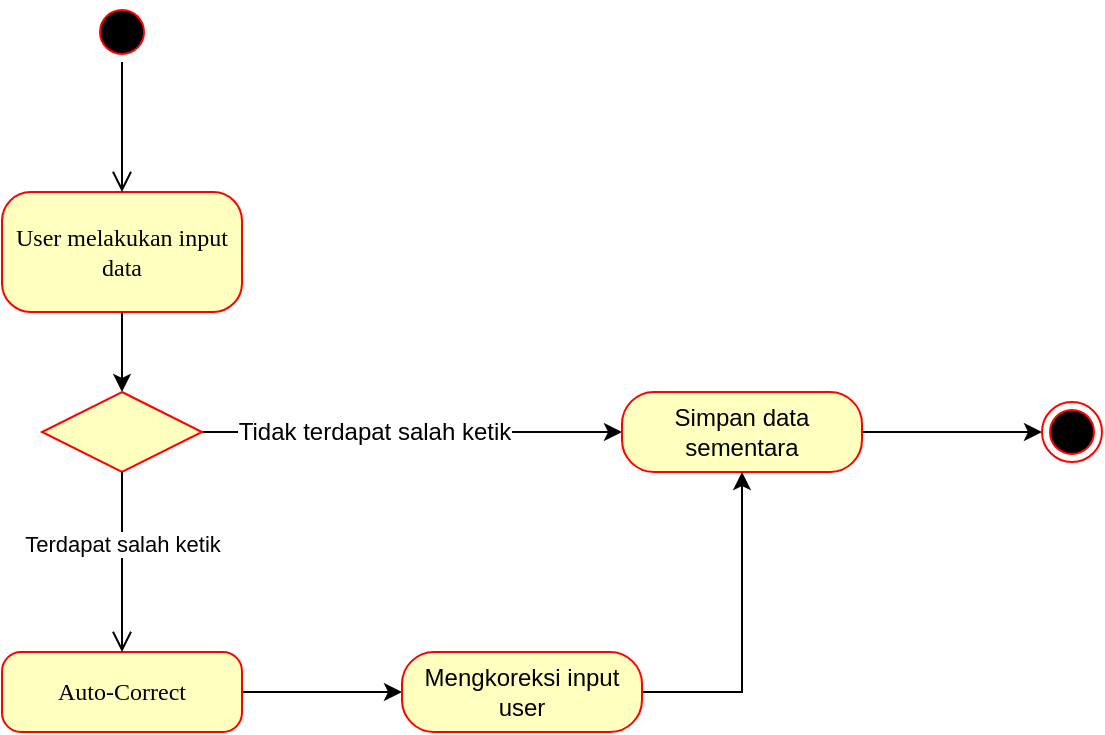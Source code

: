 <mxfile version="12.7.4" type="github">
  <diagram name="Page-1" id="58cdce13-f638-feb5-8d6f-7d28b1aa9fa0">
    <mxGraphModel dx="898" dy="482" grid="1" gridSize="10" guides="1" tooltips="1" connect="1" arrows="1" fold="1" page="1" pageScale="1" pageWidth="1100" pageHeight="850" background="#ffffff" math="0" shadow="0">
      <root>
        <mxCell id="0" />
        <mxCell id="1" parent="0" />
        <mxCell id="nzN_dOYvO_QeSlVahfRb-22" style="edgeStyle=orthogonalEdgeStyle;rounded=0;orthogonalLoop=1;jettySize=auto;html=1;exitX=0.5;exitY=1;exitDx=0;exitDy=0;entryX=0.5;entryY=0;entryDx=0;entryDy=0;" edge="1" parent="1" source="nzN_dOYvO_QeSlVahfRb-23" target="nzN_dOYvO_QeSlVahfRb-30">
          <mxGeometry relative="1" as="geometry" />
        </mxCell>
        <mxCell id="nzN_dOYvO_QeSlVahfRb-23" value="User melakukan input data" style="rounded=1;whiteSpace=wrap;html=1;arcSize=24;fillColor=#ffffc0;strokeColor=#ff0000;shadow=0;comic=0;labelBackgroundColor=none;fontFamily=Verdana;fontSize=12;fontColor=#000000;align=center;" vertex="1" parent="1">
          <mxGeometry x="300" y="280" width="120" height="60" as="geometry" />
        </mxCell>
        <mxCell id="nzN_dOYvO_QeSlVahfRb-24" style="edgeStyle=elbowEdgeStyle;html=1;labelBackgroundColor=none;endArrow=open;endSize=8;strokeColor=#000000;fontFamily=Verdana;fontSize=12;align=left;" edge="1" parent="1" source="nzN_dOYvO_QeSlVahfRb-25" target="nzN_dOYvO_QeSlVahfRb-23">
          <mxGeometry relative="1" as="geometry" />
        </mxCell>
        <mxCell id="nzN_dOYvO_QeSlVahfRb-25" value="" style="ellipse;html=1;shape=startState;fillColor=#000000;strokeColor=#ff0000;rounded=1;shadow=0;comic=0;labelBackgroundColor=none;fontFamily=Verdana;fontSize=12;fontColor=#000000;align=center;direction=south;" vertex="1" parent="1">
          <mxGeometry x="345" y="185" width="30" height="30" as="geometry" />
        </mxCell>
        <mxCell id="nzN_dOYvO_QeSlVahfRb-26" style="edgeStyle=orthogonalEdgeStyle;rounded=0;orthogonalLoop=1;jettySize=auto;html=1;exitX=1;exitY=0.5;exitDx=0;exitDy=0;entryX=0;entryY=0.5;entryDx=0;entryDy=0;" edge="1" parent="1" source="nzN_dOYvO_QeSlVahfRb-27" target="nzN_dOYvO_QeSlVahfRb-42">
          <mxGeometry relative="1" as="geometry" />
        </mxCell>
        <mxCell id="nzN_dOYvO_QeSlVahfRb-27" value="Auto-Correct" style="rounded=1;whiteSpace=wrap;html=1;arcSize=24;fillColor=#ffffc0;strokeColor=#ff0000;shadow=0;comic=0;labelBackgroundColor=none;fontFamily=Verdana;fontSize=12;fontColor=#000000;align=center;" vertex="1" parent="1">
          <mxGeometry x="300" y="510" width="120" height="40" as="geometry" />
        </mxCell>
        <mxCell id="nzN_dOYvO_QeSlVahfRb-28" value="t" style="edgeStyle=orthogonalEdgeStyle;rounded=0;orthogonalLoop=1;jettySize=auto;html=1;exitX=1;exitY=0.5;exitDx=0;exitDy=0;strokeColor=#000000;" edge="1" parent="1" source="nzN_dOYvO_QeSlVahfRb-30" target="nzN_dOYvO_QeSlVahfRb-33">
          <mxGeometry relative="1" as="geometry" />
        </mxCell>
        <mxCell id="nzN_dOYvO_QeSlVahfRb-29" value="Tidak terdapat salah ketik" style="text;html=1;align=center;verticalAlign=middle;resizable=0;points=[];labelBackgroundColor=#ffffff;spacing=2;spacingRight=0;spacingLeft=37;" vertex="1" connectable="0" parent="nzN_dOYvO_QeSlVahfRb-28">
          <mxGeometry x="-0.362" relative="1" as="geometry">
            <mxPoint as="offset" />
          </mxGeometry>
        </mxCell>
        <mxCell id="nzN_dOYvO_QeSlVahfRb-30" value="" style="rhombus;whiteSpace=wrap;html=1;fillColor=#ffffc0;strokeColor=#ff0000;" vertex="1" parent="1">
          <mxGeometry x="320" y="380" width="80" height="40" as="geometry" />
        </mxCell>
        <mxCell id="nzN_dOYvO_QeSlVahfRb-31" value="Terdapat salah ketik" style="edgeStyle=orthogonalEdgeStyle;html=1;align=center;verticalAlign=top;endArrow=open;endSize=8;strokeColor=#000000;entryX=0.5;entryY=0;entryDx=0;entryDy=0;spacing=25;" edge="1" parent="1" source="nzN_dOYvO_QeSlVahfRb-30" target="nzN_dOYvO_QeSlVahfRb-27">
          <mxGeometry x="-1" relative="1" as="geometry">
            <mxPoint x="360" y="500" as="targetPoint" />
          </mxGeometry>
        </mxCell>
        <mxCell id="nzN_dOYvO_QeSlVahfRb-32" style="edgeStyle=orthogonalEdgeStyle;rounded=0;orthogonalLoop=1;jettySize=auto;html=1;exitX=1;exitY=0.5;exitDx=0;exitDy=0;endArrow=classic;endFill=1;strokeColor=#000000;" edge="1" parent="1" source="nzN_dOYvO_QeSlVahfRb-33">
          <mxGeometry relative="1" as="geometry">
            <mxPoint x="820.0" y="400.0" as="targetPoint" />
          </mxGeometry>
        </mxCell>
        <mxCell id="nzN_dOYvO_QeSlVahfRb-33" value="Simpan data sementara" style="rounded=1;whiteSpace=wrap;html=1;arcSize=40;fontColor=#000000;fillColor=#ffffc0;strokeColor=#ff0000;" vertex="1" parent="1">
          <mxGeometry x="610" y="380" width="120" height="40" as="geometry" />
        </mxCell>
        <mxCell id="nzN_dOYvO_QeSlVahfRb-40" value="" style="ellipse;html=1;shape=endState;fillColor=#000000;strokeColor=#ff0000;" vertex="1" parent="1">
          <mxGeometry x="820" y="385" width="30" height="30" as="geometry" />
        </mxCell>
        <mxCell id="nzN_dOYvO_QeSlVahfRb-41" style="edgeStyle=orthogonalEdgeStyle;rounded=0;orthogonalLoop=1;jettySize=auto;html=1;exitX=1;exitY=0.5;exitDx=0;exitDy=0;entryX=0.5;entryY=1;entryDx=0;entryDy=0;endArrow=classic;endFill=1;" edge="1" parent="1" source="nzN_dOYvO_QeSlVahfRb-42" target="nzN_dOYvO_QeSlVahfRb-33">
          <mxGeometry relative="1" as="geometry" />
        </mxCell>
        <mxCell id="nzN_dOYvO_QeSlVahfRb-42" value="Mengkoreksi input user" style="rounded=1;whiteSpace=wrap;html=1;arcSize=40;fontColor=#000000;fillColor=#ffffc0;strokeColor=#ff0000;" vertex="1" parent="1">
          <mxGeometry x="500" y="510" width="120" height="40" as="geometry" />
        </mxCell>
      </root>
    </mxGraphModel>
  </diagram>
</mxfile>
